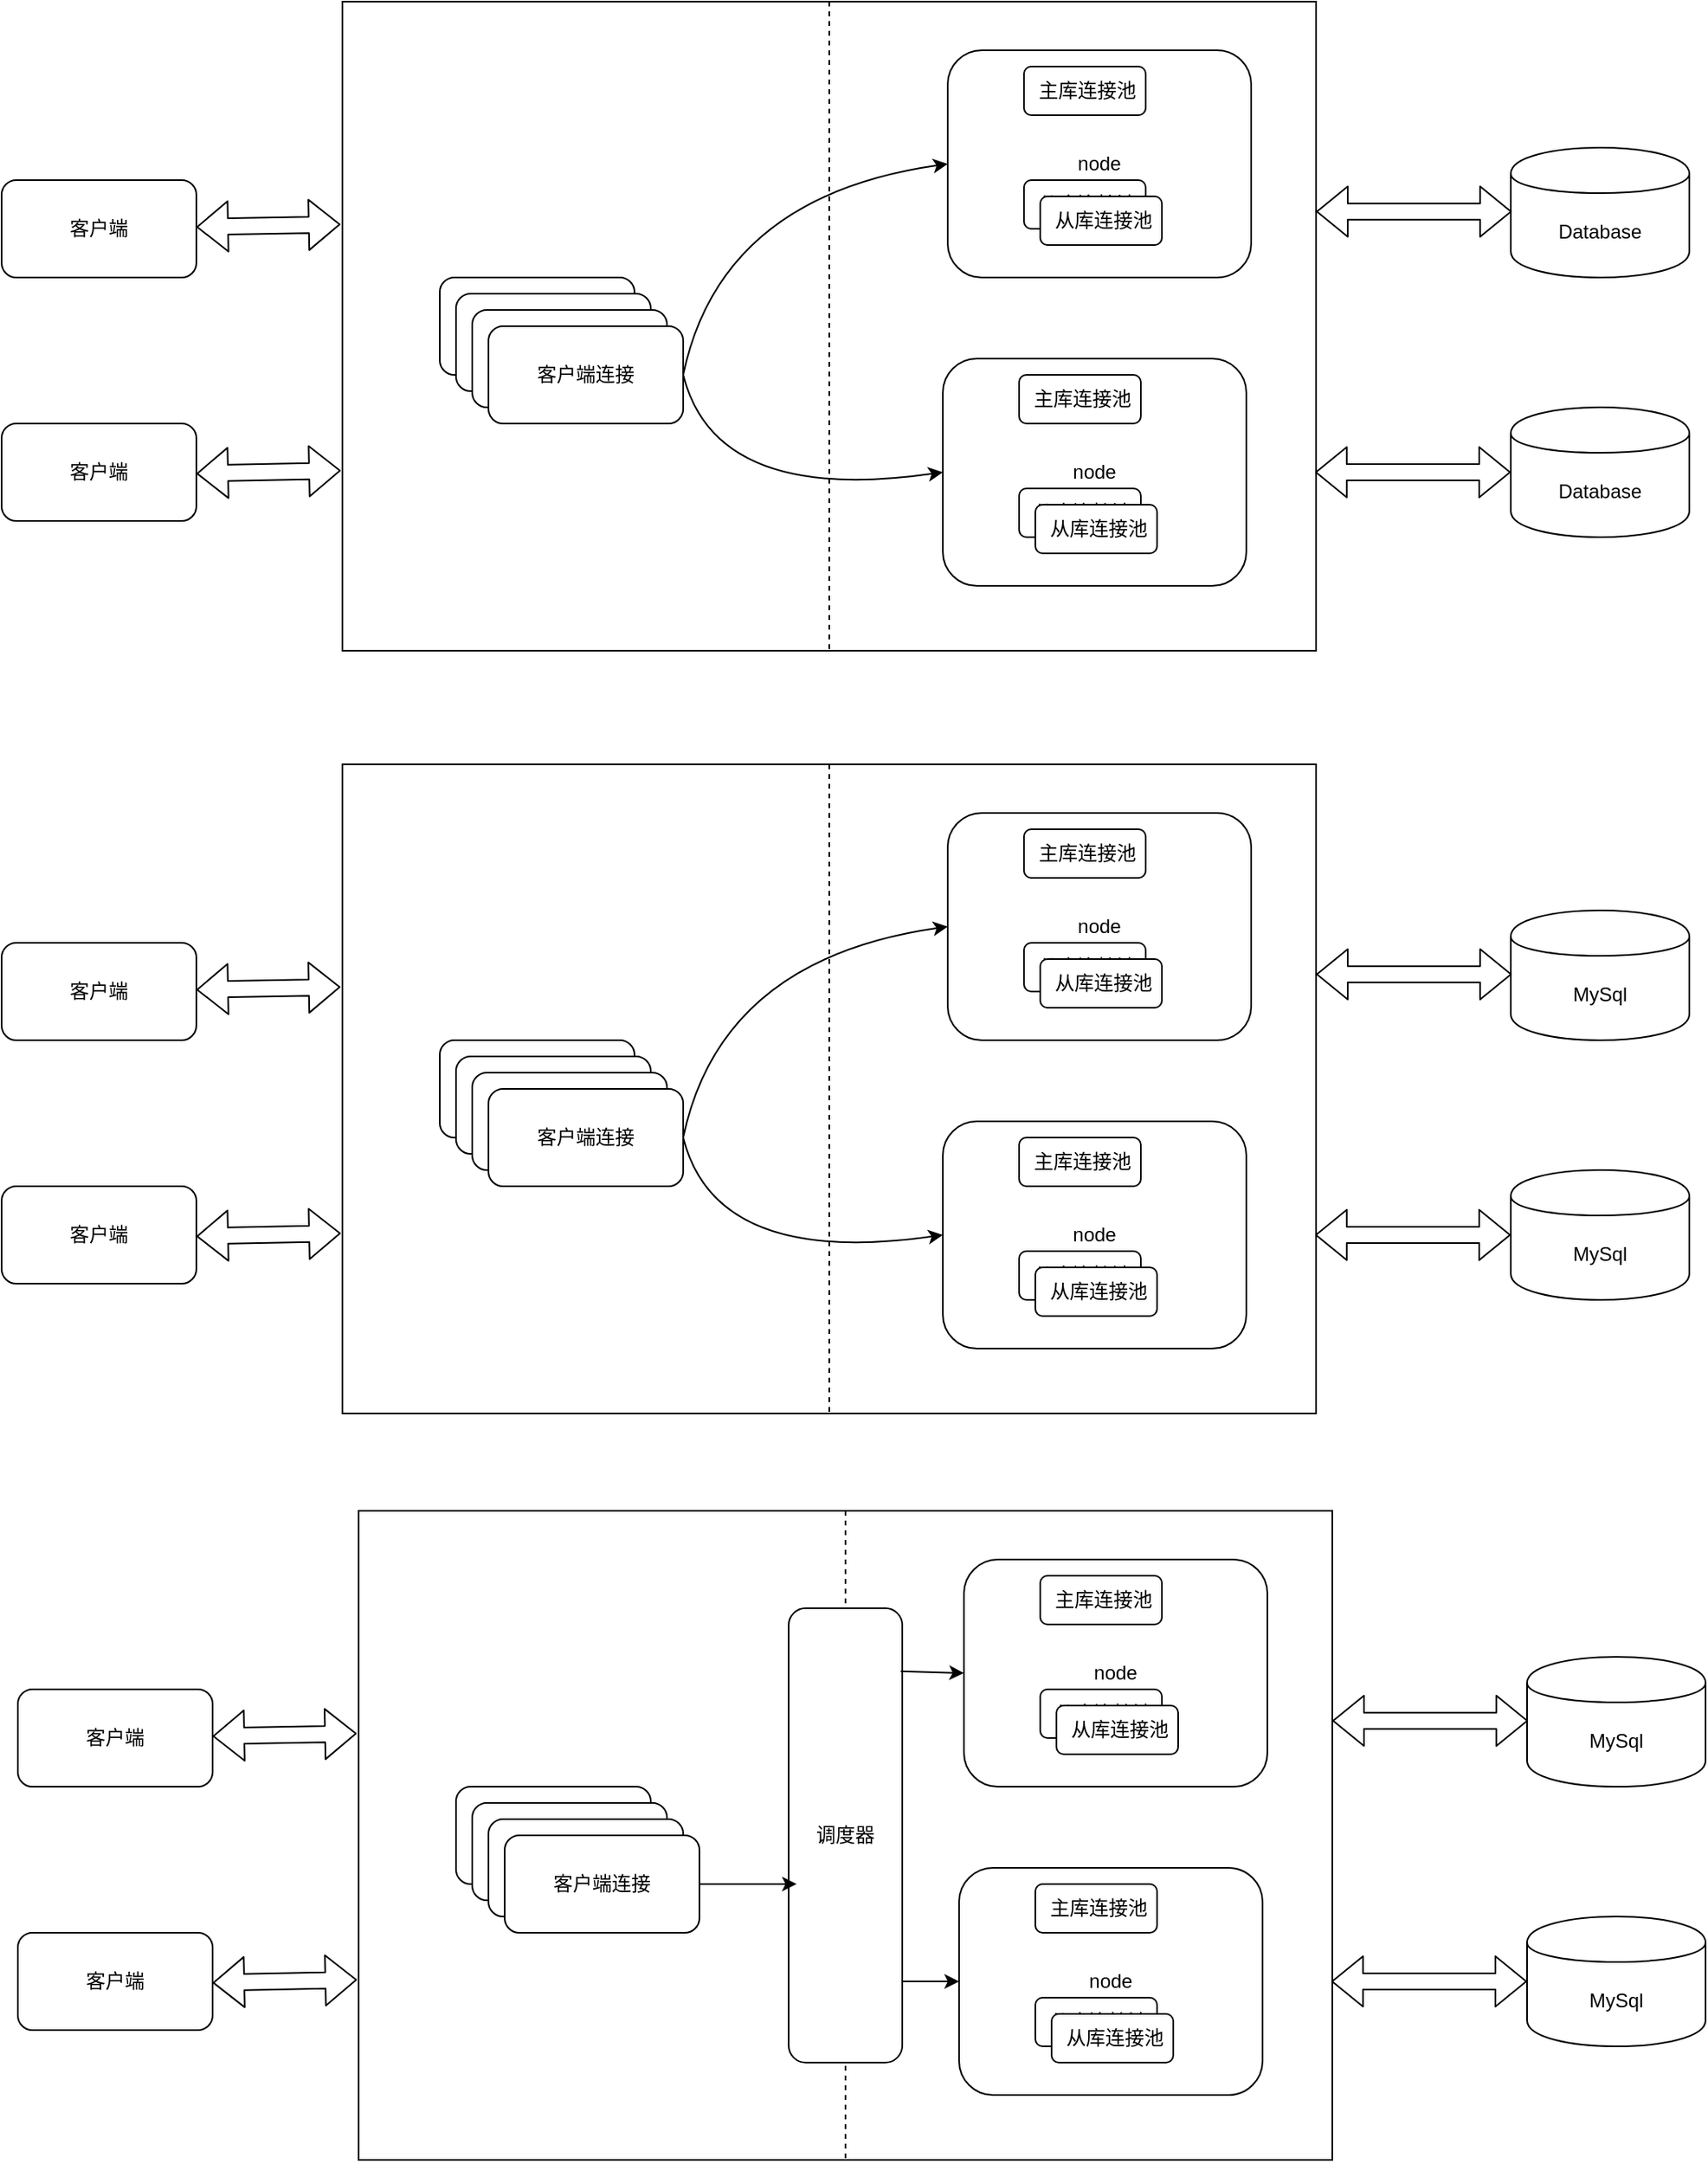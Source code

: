 <mxfile version="12.6.5" type="github">
  <diagram id="DQ5-OdrN3KlwLKlJDO0O" name="Page-1">
    <mxGraphModel dx="2034" dy="618" grid="1" gridSize="10" guides="1" tooltips="1" connect="1" arrows="1" fold="1" page="1" pageScale="1" pageWidth="827" pageHeight="1169" math="0" shadow="0">
      <root>
        <mxCell id="0"/>
        <mxCell id="1" parent="0"/>
        <mxCell id="GSYN4I2Z11RoLfkmnIbL-2" value="" style="rounded=0;whiteSpace=wrap;html=1;" parent="1" vertex="1">
          <mxGeometry x="-300" y="70" width="600" height="400" as="geometry"/>
        </mxCell>
        <mxCell id="GSYN4I2Z11RoLfkmnIbL-15" value="" style="group" parent="1" vertex="1" connectable="0">
          <mxGeometry x="73" y="100" width="187" height="140" as="geometry"/>
        </mxCell>
        <mxCell id="GSYN4I2Z11RoLfkmnIbL-14" value="node" style="rounded=1;whiteSpace=wrap;html=1;" parent="GSYN4I2Z11RoLfkmnIbL-15" vertex="1">
          <mxGeometry width="187" height="140" as="geometry"/>
        </mxCell>
        <mxCell id="GSYN4I2Z11RoLfkmnIbL-11" value="&amp;nbsp;主库连接池" style="rounded=1;whiteSpace=wrap;html=1;" parent="GSYN4I2Z11RoLfkmnIbL-15" vertex="1">
          <mxGeometry x="47" y="10" width="75" height="30" as="geometry"/>
        </mxCell>
        <mxCell id="GSYN4I2Z11RoLfkmnIbL-12" value="&amp;nbsp;从库连接池" style="rounded=1;whiteSpace=wrap;html=1;" parent="GSYN4I2Z11RoLfkmnIbL-15" vertex="1">
          <mxGeometry x="47" y="80" width="75" height="30" as="geometry"/>
        </mxCell>
        <mxCell id="GSYN4I2Z11RoLfkmnIbL-13" value="&amp;nbsp;从库连接池" style="rounded=1;whiteSpace=wrap;html=1;" parent="GSYN4I2Z11RoLfkmnIbL-15" vertex="1">
          <mxGeometry x="57" y="90" width="75" height="30" as="geometry"/>
        </mxCell>
        <mxCell id="GSYN4I2Z11RoLfkmnIbL-16" value="" style="group" parent="1" vertex="1" connectable="0">
          <mxGeometry x="70" y="290" width="187" height="140" as="geometry"/>
        </mxCell>
        <mxCell id="GSYN4I2Z11RoLfkmnIbL-17" value="node" style="rounded=1;whiteSpace=wrap;html=1;" parent="GSYN4I2Z11RoLfkmnIbL-16" vertex="1">
          <mxGeometry width="187" height="140" as="geometry"/>
        </mxCell>
        <mxCell id="GSYN4I2Z11RoLfkmnIbL-18" value="&amp;nbsp;主库连接池" style="rounded=1;whiteSpace=wrap;html=1;" parent="GSYN4I2Z11RoLfkmnIbL-16" vertex="1">
          <mxGeometry x="47" y="10" width="75" height="30" as="geometry"/>
        </mxCell>
        <mxCell id="GSYN4I2Z11RoLfkmnIbL-19" value="&amp;nbsp;从库连接池" style="rounded=1;whiteSpace=wrap;html=1;" parent="GSYN4I2Z11RoLfkmnIbL-16" vertex="1">
          <mxGeometry x="47" y="80" width="75" height="30" as="geometry"/>
        </mxCell>
        <mxCell id="GSYN4I2Z11RoLfkmnIbL-20" value="&amp;nbsp;从库连接池" style="rounded=1;whiteSpace=wrap;html=1;" parent="GSYN4I2Z11RoLfkmnIbL-16" vertex="1">
          <mxGeometry x="57" y="90" width="75" height="30" as="geometry"/>
        </mxCell>
        <mxCell id="GSYN4I2Z11RoLfkmnIbL-21" value="" style="group" parent="1" vertex="1" connectable="0">
          <mxGeometry x="-240" y="240" width="150" height="90" as="geometry"/>
        </mxCell>
        <mxCell id="GSYN4I2Z11RoLfkmnIbL-6" value="客户端连接" style="rounded=1;whiteSpace=wrap;html=1;" parent="GSYN4I2Z11RoLfkmnIbL-21" vertex="1">
          <mxGeometry width="120" height="60" as="geometry"/>
        </mxCell>
        <mxCell id="GSYN4I2Z11RoLfkmnIbL-7" value="客户端连接" style="rounded=1;whiteSpace=wrap;html=1;" parent="GSYN4I2Z11RoLfkmnIbL-21" vertex="1">
          <mxGeometry x="10" y="10" width="120" height="60" as="geometry"/>
        </mxCell>
        <mxCell id="GSYN4I2Z11RoLfkmnIbL-8" value="客户端连接" style="rounded=1;whiteSpace=wrap;html=1;" parent="GSYN4I2Z11RoLfkmnIbL-21" vertex="1">
          <mxGeometry x="20" y="20" width="120" height="60" as="geometry"/>
        </mxCell>
        <mxCell id="GSYN4I2Z11RoLfkmnIbL-9" value="客户端连接" style="rounded=1;whiteSpace=wrap;html=1;" parent="GSYN4I2Z11RoLfkmnIbL-21" vertex="1">
          <mxGeometry x="30" y="30" width="120" height="60" as="geometry"/>
        </mxCell>
        <mxCell id="GSYN4I2Z11RoLfkmnIbL-25" value="客户端" style="rounded=1;whiteSpace=wrap;html=1;" parent="1" vertex="1">
          <mxGeometry x="-510" y="180" width="120" height="60" as="geometry"/>
        </mxCell>
        <mxCell id="GSYN4I2Z11RoLfkmnIbL-26" value="客户端" style="rounded=1;whiteSpace=wrap;html=1;" parent="1" vertex="1">
          <mxGeometry x="-510" y="330" width="120" height="60" as="geometry"/>
        </mxCell>
        <mxCell id="GSYN4I2Z11RoLfkmnIbL-27" value="" style="shape=flexArrow;endArrow=classic;startArrow=classic;html=1;entryX=-0.002;entryY=0.343;entryDx=0;entryDy=0;entryPerimeter=0;" parent="1" source="GSYN4I2Z11RoLfkmnIbL-25" target="GSYN4I2Z11RoLfkmnIbL-2" edge="1">
          <mxGeometry width="50" height="50" relative="1" as="geometry">
            <mxPoint x="-390" y="260" as="sourcePoint"/>
            <mxPoint x="-319.289" y="210" as="targetPoint"/>
          </mxGeometry>
        </mxCell>
        <mxCell id="GSYN4I2Z11RoLfkmnIbL-28" value="" style="shape=flexArrow;endArrow=classic;startArrow=classic;html=1;" parent="1" edge="1">
          <mxGeometry width="50" height="50" relative="1" as="geometry">
            <mxPoint x="-390" y="360.831" as="sourcePoint"/>
            <mxPoint x="-301" y="359" as="targetPoint"/>
          </mxGeometry>
        </mxCell>
        <mxCell id="GSYN4I2Z11RoLfkmnIbL-33" value="" style="shape=flexArrow;endArrow=classic;startArrow=classic;html=1;entryX=0.999;entryY=0.725;entryDx=0;entryDy=0;entryPerimeter=0;" parent="1" target="GSYN4I2Z11RoLfkmnIbL-2" edge="1">
          <mxGeometry width="50" height="50" relative="1" as="geometry">
            <mxPoint x="420" y="360" as="sourcePoint"/>
            <mxPoint x="349.289" y="360" as="targetPoint"/>
          </mxGeometry>
        </mxCell>
        <mxCell id="GSYN4I2Z11RoLfkmnIbL-41" value="" style="endArrow=none;dashed=1;html=1;exitX=0.5;exitY=0;exitDx=0;exitDy=0;entryX=0.5;entryY=1;entryDx=0;entryDy=0;" parent="1" source="GSYN4I2Z11RoLfkmnIbL-2" target="GSYN4I2Z11RoLfkmnIbL-2" edge="1">
          <mxGeometry width="50" height="50" relative="1" as="geometry">
            <mxPoint x="-30" y="-10" as="sourcePoint"/>
            <mxPoint x="-30" y="470" as="targetPoint"/>
          </mxGeometry>
        </mxCell>
        <mxCell id="GSYN4I2Z11RoLfkmnIbL-43" value="" style="curved=1;endArrow=classic;html=1;entryX=0;entryY=0.5;entryDx=0;entryDy=0;" parent="1" target="GSYN4I2Z11RoLfkmnIbL-17" edge="1">
          <mxGeometry width="50" height="50" relative="1" as="geometry">
            <mxPoint x="-90" y="300" as="sourcePoint"/>
            <mxPoint x="-460" y="490" as="targetPoint"/>
            <Array as="points">
              <mxPoint x="-70" y="380"/>
            </Array>
          </mxGeometry>
        </mxCell>
        <mxCell id="GSYN4I2Z11RoLfkmnIbL-44" value="" style="curved=1;endArrow=classic;html=1;entryX=0;entryY=0.5;entryDx=0;entryDy=0;exitX=1;exitY=0.5;exitDx=0;exitDy=0;" parent="1" source="GSYN4I2Z11RoLfkmnIbL-9" edge="1">
          <mxGeometry width="50" height="50" relative="1" as="geometry">
            <mxPoint x="-87" y="110" as="sourcePoint"/>
            <mxPoint x="73" y="170" as="targetPoint"/>
            <Array as="points">
              <mxPoint x="-67" y="190"/>
            </Array>
          </mxGeometry>
        </mxCell>
        <mxCell id="GSYN4I2Z11RoLfkmnIbL-53" value="Database" style="shape=cylinder;whiteSpace=wrap;html=1;boundedLbl=1;backgroundOutline=1;" parent="1" vertex="1">
          <mxGeometry x="420" y="320" width="110" height="80" as="geometry"/>
        </mxCell>
        <mxCell id="GSYN4I2Z11RoLfkmnIbL-54" value="Database" style="shape=cylinder;whiteSpace=wrap;html=1;boundedLbl=1;backgroundOutline=1;" parent="1" vertex="1">
          <mxGeometry x="420" y="160" width="110" height="80" as="geometry"/>
        </mxCell>
        <mxCell id="GSYN4I2Z11RoLfkmnIbL-55" value="" style="shape=flexArrow;endArrow=classic;startArrow=classic;html=1;entryX=0.999;entryY=0.725;entryDx=0;entryDy=0;entryPerimeter=0;" parent="1" edge="1">
          <mxGeometry width="50" height="50" relative="1" as="geometry">
            <mxPoint x="420.6" y="199.41" as="sourcePoint"/>
            <mxPoint x="300.0" y="199.41" as="targetPoint"/>
          </mxGeometry>
        </mxCell>
        <mxCell id="GSYN4I2Z11RoLfkmnIbL-56" value="" style="rounded=0;whiteSpace=wrap;html=1;" parent="1" vertex="1">
          <mxGeometry x="-300" y="540" width="600" height="400" as="geometry"/>
        </mxCell>
        <mxCell id="GSYN4I2Z11RoLfkmnIbL-57" value="" style="group" parent="1" vertex="1" connectable="0">
          <mxGeometry x="73" y="570" width="187" height="140" as="geometry"/>
        </mxCell>
        <mxCell id="GSYN4I2Z11RoLfkmnIbL-58" value="node" style="rounded=1;whiteSpace=wrap;html=1;" parent="GSYN4I2Z11RoLfkmnIbL-57" vertex="1">
          <mxGeometry width="187" height="140" as="geometry"/>
        </mxCell>
        <mxCell id="GSYN4I2Z11RoLfkmnIbL-59" value="&amp;nbsp;主库连接池" style="rounded=1;whiteSpace=wrap;html=1;" parent="GSYN4I2Z11RoLfkmnIbL-57" vertex="1">
          <mxGeometry x="47" y="10" width="75" height="30" as="geometry"/>
        </mxCell>
        <mxCell id="GSYN4I2Z11RoLfkmnIbL-60" value="&amp;nbsp;从库连接池" style="rounded=1;whiteSpace=wrap;html=1;" parent="GSYN4I2Z11RoLfkmnIbL-57" vertex="1">
          <mxGeometry x="47" y="80" width="75" height="30" as="geometry"/>
        </mxCell>
        <mxCell id="GSYN4I2Z11RoLfkmnIbL-61" value="&amp;nbsp;从库连接池" style="rounded=1;whiteSpace=wrap;html=1;" parent="GSYN4I2Z11RoLfkmnIbL-57" vertex="1">
          <mxGeometry x="57" y="90" width="75" height="30" as="geometry"/>
        </mxCell>
        <mxCell id="GSYN4I2Z11RoLfkmnIbL-62" value="" style="group" parent="1" vertex="1" connectable="0">
          <mxGeometry x="70" y="760" width="187" height="140" as="geometry"/>
        </mxCell>
        <mxCell id="GSYN4I2Z11RoLfkmnIbL-63" value="node" style="rounded=1;whiteSpace=wrap;html=1;" parent="GSYN4I2Z11RoLfkmnIbL-62" vertex="1">
          <mxGeometry width="187" height="140" as="geometry"/>
        </mxCell>
        <mxCell id="GSYN4I2Z11RoLfkmnIbL-64" value="&amp;nbsp;主库连接池" style="rounded=1;whiteSpace=wrap;html=1;" parent="GSYN4I2Z11RoLfkmnIbL-62" vertex="1">
          <mxGeometry x="47" y="10" width="75" height="30" as="geometry"/>
        </mxCell>
        <mxCell id="GSYN4I2Z11RoLfkmnIbL-65" value="&amp;nbsp;从库连接池" style="rounded=1;whiteSpace=wrap;html=1;" parent="GSYN4I2Z11RoLfkmnIbL-62" vertex="1">
          <mxGeometry x="47" y="80" width="75" height="30" as="geometry"/>
        </mxCell>
        <mxCell id="GSYN4I2Z11RoLfkmnIbL-66" value="&amp;nbsp;从库连接池" style="rounded=1;whiteSpace=wrap;html=1;" parent="GSYN4I2Z11RoLfkmnIbL-62" vertex="1">
          <mxGeometry x="57" y="90" width="75" height="30" as="geometry"/>
        </mxCell>
        <mxCell id="GSYN4I2Z11RoLfkmnIbL-67" value="" style="group" parent="1" vertex="1" connectable="0">
          <mxGeometry x="-240" y="710" width="150" height="90" as="geometry"/>
        </mxCell>
        <mxCell id="GSYN4I2Z11RoLfkmnIbL-68" value="客户端连接" style="rounded=1;whiteSpace=wrap;html=1;" parent="GSYN4I2Z11RoLfkmnIbL-67" vertex="1">
          <mxGeometry width="120" height="60" as="geometry"/>
        </mxCell>
        <mxCell id="GSYN4I2Z11RoLfkmnIbL-69" value="客户端连接" style="rounded=1;whiteSpace=wrap;html=1;" parent="GSYN4I2Z11RoLfkmnIbL-67" vertex="1">
          <mxGeometry x="10" y="10" width="120" height="60" as="geometry"/>
        </mxCell>
        <mxCell id="GSYN4I2Z11RoLfkmnIbL-70" value="客户端连接" style="rounded=1;whiteSpace=wrap;html=1;" parent="GSYN4I2Z11RoLfkmnIbL-67" vertex="1">
          <mxGeometry x="20" y="20" width="120" height="60" as="geometry"/>
        </mxCell>
        <mxCell id="GSYN4I2Z11RoLfkmnIbL-71" value="客户端连接" style="rounded=1;whiteSpace=wrap;html=1;" parent="GSYN4I2Z11RoLfkmnIbL-67" vertex="1">
          <mxGeometry x="30" y="30" width="120" height="60" as="geometry"/>
        </mxCell>
        <mxCell id="GSYN4I2Z11RoLfkmnIbL-72" value="客户端" style="rounded=1;whiteSpace=wrap;html=1;" parent="1" vertex="1">
          <mxGeometry x="-510" y="650" width="120" height="60" as="geometry"/>
        </mxCell>
        <mxCell id="GSYN4I2Z11RoLfkmnIbL-73" value="客户端" style="rounded=1;whiteSpace=wrap;html=1;" parent="1" vertex="1">
          <mxGeometry x="-510" y="800" width="120" height="60" as="geometry"/>
        </mxCell>
        <mxCell id="GSYN4I2Z11RoLfkmnIbL-74" value="" style="shape=flexArrow;endArrow=classic;startArrow=classic;html=1;entryX=-0.002;entryY=0.343;entryDx=0;entryDy=0;entryPerimeter=0;" parent="1" source="GSYN4I2Z11RoLfkmnIbL-72" target="GSYN4I2Z11RoLfkmnIbL-56" edge="1">
          <mxGeometry width="50" height="50" relative="1" as="geometry">
            <mxPoint x="-390" y="730" as="sourcePoint"/>
            <mxPoint x="-319.289" y="680" as="targetPoint"/>
          </mxGeometry>
        </mxCell>
        <mxCell id="GSYN4I2Z11RoLfkmnIbL-75" value="" style="shape=flexArrow;endArrow=classic;startArrow=classic;html=1;" parent="1" edge="1">
          <mxGeometry width="50" height="50" relative="1" as="geometry">
            <mxPoint x="-390.0" y="830.831" as="sourcePoint"/>
            <mxPoint x="-301" y="829" as="targetPoint"/>
          </mxGeometry>
        </mxCell>
        <mxCell id="GSYN4I2Z11RoLfkmnIbL-76" value="" style="shape=flexArrow;endArrow=classic;startArrow=classic;html=1;entryX=0.999;entryY=0.725;entryDx=0;entryDy=0;entryPerimeter=0;" parent="1" target="GSYN4I2Z11RoLfkmnIbL-56" edge="1">
          <mxGeometry width="50" height="50" relative="1" as="geometry">
            <mxPoint x="420" y="830" as="sourcePoint"/>
            <mxPoint x="349.289" y="830" as="targetPoint"/>
          </mxGeometry>
        </mxCell>
        <mxCell id="GSYN4I2Z11RoLfkmnIbL-77" value="" style="endArrow=none;dashed=1;html=1;exitX=0.5;exitY=0;exitDx=0;exitDy=0;entryX=0.5;entryY=1;entryDx=0;entryDy=0;" parent="1" source="GSYN4I2Z11RoLfkmnIbL-56" target="GSYN4I2Z11RoLfkmnIbL-56" edge="1">
          <mxGeometry width="50" height="50" relative="1" as="geometry">
            <mxPoint x="-30" y="460" as="sourcePoint"/>
            <mxPoint x="-30" y="940" as="targetPoint"/>
          </mxGeometry>
        </mxCell>
        <mxCell id="GSYN4I2Z11RoLfkmnIbL-78" value="" style="curved=1;endArrow=classic;html=1;entryX=0;entryY=0.5;entryDx=0;entryDy=0;" parent="1" target="GSYN4I2Z11RoLfkmnIbL-63" edge="1">
          <mxGeometry width="50" height="50" relative="1" as="geometry">
            <mxPoint x="-90" y="770" as="sourcePoint"/>
            <mxPoint x="-460" y="960" as="targetPoint"/>
            <Array as="points">
              <mxPoint x="-70" y="850"/>
            </Array>
          </mxGeometry>
        </mxCell>
        <mxCell id="GSYN4I2Z11RoLfkmnIbL-79" value="" style="curved=1;endArrow=classic;html=1;entryX=0;entryY=0.5;entryDx=0;entryDy=0;exitX=1;exitY=0.5;exitDx=0;exitDy=0;" parent="1" source="GSYN4I2Z11RoLfkmnIbL-71" edge="1">
          <mxGeometry width="50" height="50" relative="1" as="geometry">
            <mxPoint x="-87" y="580" as="sourcePoint"/>
            <mxPoint x="73" y="640" as="targetPoint"/>
            <Array as="points">
              <mxPoint x="-67" y="660"/>
            </Array>
          </mxGeometry>
        </mxCell>
        <mxCell id="GSYN4I2Z11RoLfkmnIbL-80" value="MySql" style="shape=cylinder;whiteSpace=wrap;html=1;boundedLbl=1;backgroundOutline=1;" parent="1" vertex="1">
          <mxGeometry x="420" y="790" width="110" height="80" as="geometry"/>
        </mxCell>
        <mxCell id="GSYN4I2Z11RoLfkmnIbL-81" value="MySql" style="shape=cylinder;whiteSpace=wrap;html=1;boundedLbl=1;backgroundOutline=1;" parent="1" vertex="1">
          <mxGeometry x="420" y="630" width="110" height="80" as="geometry"/>
        </mxCell>
        <mxCell id="GSYN4I2Z11RoLfkmnIbL-82" value="" style="shape=flexArrow;endArrow=classic;startArrow=classic;html=1;entryX=0.999;entryY=0.725;entryDx=0;entryDy=0;entryPerimeter=0;" parent="1" edge="1">
          <mxGeometry width="50" height="50" relative="1" as="geometry">
            <mxPoint x="420.6" y="669.41" as="sourcePoint"/>
            <mxPoint x="300" y="669.41" as="targetPoint"/>
          </mxGeometry>
        </mxCell>
        <mxCell id="FYhfgqit3NOUzNeGX5rB-2" value="" style="rounded=0;whiteSpace=wrap;html=1;" vertex="1" parent="1">
          <mxGeometry x="-290" y="1000" width="600" height="400" as="geometry"/>
        </mxCell>
        <mxCell id="FYhfgqit3NOUzNeGX5rB-3" value="" style="group" vertex="1" connectable="0" parent="1">
          <mxGeometry x="83" y="1030" width="187" height="140" as="geometry"/>
        </mxCell>
        <mxCell id="FYhfgqit3NOUzNeGX5rB-4" value="node" style="rounded=1;whiteSpace=wrap;html=1;" vertex="1" parent="FYhfgqit3NOUzNeGX5rB-3">
          <mxGeometry width="187" height="140" as="geometry"/>
        </mxCell>
        <mxCell id="FYhfgqit3NOUzNeGX5rB-5" value="&amp;nbsp;主库连接池" style="rounded=1;whiteSpace=wrap;html=1;" vertex="1" parent="FYhfgqit3NOUzNeGX5rB-3">
          <mxGeometry x="47" y="10" width="75" height="30" as="geometry"/>
        </mxCell>
        <mxCell id="FYhfgqit3NOUzNeGX5rB-6" value="&amp;nbsp;从库连接池" style="rounded=1;whiteSpace=wrap;html=1;" vertex="1" parent="FYhfgqit3NOUzNeGX5rB-3">
          <mxGeometry x="47" y="80" width="75" height="30" as="geometry"/>
        </mxCell>
        <mxCell id="FYhfgqit3NOUzNeGX5rB-7" value="&amp;nbsp;从库连接池" style="rounded=1;whiteSpace=wrap;html=1;" vertex="1" parent="FYhfgqit3NOUzNeGX5rB-3">
          <mxGeometry x="57" y="90" width="75" height="30" as="geometry"/>
        </mxCell>
        <mxCell id="FYhfgqit3NOUzNeGX5rB-8" value="" style="group" vertex="1" connectable="0" parent="1">
          <mxGeometry x="80" y="1220" width="187" height="140" as="geometry"/>
        </mxCell>
        <mxCell id="FYhfgqit3NOUzNeGX5rB-9" value="node" style="rounded=1;whiteSpace=wrap;html=1;" vertex="1" parent="FYhfgqit3NOUzNeGX5rB-8">
          <mxGeometry width="187" height="140" as="geometry"/>
        </mxCell>
        <mxCell id="FYhfgqit3NOUzNeGX5rB-10" value="&amp;nbsp;主库连接池" style="rounded=1;whiteSpace=wrap;html=1;" vertex="1" parent="FYhfgqit3NOUzNeGX5rB-8">
          <mxGeometry x="47" y="10" width="75" height="30" as="geometry"/>
        </mxCell>
        <mxCell id="FYhfgqit3NOUzNeGX5rB-11" value="&amp;nbsp;从库连接池" style="rounded=1;whiteSpace=wrap;html=1;" vertex="1" parent="FYhfgqit3NOUzNeGX5rB-8">
          <mxGeometry x="47" y="80" width="75" height="30" as="geometry"/>
        </mxCell>
        <mxCell id="FYhfgqit3NOUzNeGX5rB-12" value="&amp;nbsp;从库连接池" style="rounded=1;whiteSpace=wrap;html=1;" vertex="1" parent="FYhfgqit3NOUzNeGX5rB-8">
          <mxGeometry x="57" y="90" width="75" height="30" as="geometry"/>
        </mxCell>
        <mxCell id="FYhfgqit3NOUzNeGX5rB-13" value="" style="group" vertex="1" connectable="0" parent="1">
          <mxGeometry x="-230" y="1170" width="150" height="90" as="geometry"/>
        </mxCell>
        <mxCell id="FYhfgqit3NOUzNeGX5rB-14" value="客户端连接" style="rounded=1;whiteSpace=wrap;html=1;" vertex="1" parent="FYhfgqit3NOUzNeGX5rB-13">
          <mxGeometry width="120" height="60" as="geometry"/>
        </mxCell>
        <mxCell id="FYhfgqit3NOUzNeGX5rB-15" value="客户端连接" style="rounded=1;whiteSpace=wrap;html=1;" vertex="1" parent="FYhfgqit3NOUzNeGX5rB-13">
          <mxGeometry x="10" y="10" width="120" height="60" as="geometry"/>
        </mxCell>
        <mxCell id="FYhfgqit3NOUzNeGX5rB-16" value="客户端连接" style="rounded=1;whiteSpace=wrap;html=1;" vertex="1" parent="FYhfgqit3NOUzNeGX5rB-13">
          <mxGeometry x="20" y="20" width="120" height="60" as="geometry"/>
        </mxCell>
        <mxCell id="FYhfgqit3NOUzNeGX5rB-17" value="客户端连接" style="rounded=1;whiteSpace=wrap;html=1;" vertex="1" parent="FYhfgqit3NOUzNeGX5rB-13">
          <mxGeometry x="30" y="30" width="120" height="60" as="geometry"/>
        </mxCell>
        <mxCell id="FYhfgqit3NOUzNeGX5rB-18" value="客户端" style="rounded=1;whiteSpace=wrap;html=1;" vertex="1" parent="1">
          <mxGeometry x="-500" y="1110" width="120" height="60" as="geometry"/>
        </mxCell>
        <mxCell id="FYhfgqit3NOUzNeGX5rB-19" value="客户端" style="rounded=1;whiteSpace=wrap;html=1;" vertex="1" parent="1">
          <mxGeometry x="-500" y="1260" width="120" height="60" as="geometry"/>
        </mxCell>
        <mxCell id="FYhfgqit3NOUzNeGX5rB-20" value="" style="shape=flexArrow;endArrow=classic;startArrow=classic;html=1;entryX=-0.002;entryY=0.343;entryDx=0;entryDy=0;entryPerimeter=0;" edge="1" parent="1" source="FYhfgqit3NOUzNeGX5rB-18" target="FYhfgqit3NOUzNeGX5rB-2">
          <mxGeometry width="50" height="50" relative="1" as="geometry">
            <mxPoint x="-380" y="1190" as="sourcePoint"/>
            <mxPoint x="-309.289" y="1140" as="targetPoint"/>
          </mxGeometry>
        </mxCell>
        <mxCell id="FYhfgqit3NOUzNeGX5rB-21" value="" style="shape=flexArrow;endArrow=classic;startArrow=classic;html=1;" edge="1" parent="1">
          <mxGeometry width="50" height="50" relative="1" as="geometry">
            <mxPoint x="-380" y="1290.831" as="sourcePoint"/>
            <mxPoint x="-291" y="1289" as="targetPoint"/>
          </mxGeometry>
        </mxCell>
        <mxCell id="FYhfgqit3NOUzNeGX5rB-22" value="" style="shape=flexArrow;endArrow=classic;startArrow=classic;html=1;entryX=0.999;entryY=0.725;entryDx=0;entryDy=0;entryPerimeter=0;" edge="1" parent="1" target="FYhfgqit3NOUzNeGX5rB-2">
          <mxGeometry width="50" height="50" relative="1" as="geometry">
            <mxPoint x="430" y="1290" as="sourcePoint"/>
            <mxPoint x="359.289" y="1290" as="targetPoint"/>
          </mxGeometry>
        </mxCell>
        <mxCell id="FYhfgqit3NOUzNeGX5rB-23" value="" style="endArrow=none;dashed=1;html=1;exitX=0.5;exitY=0;exitDx=0;exitDy=0;entryX=0.5;entryY=1;entryDx=0;entryDy=0;" edge="1" parent="1" source="FYhfgqit3NOUzNeGX5rB-2" target="FYhfgqit3NOUzNeGX5rB-2">
          <mxGeometry width="50" height="50" relative="1" as="geometry">
            <mxPoint x="-20" y="920" as="sourcePoint"/>
            <mxPoint x="-20" y="1400" as="targetPoint"/>
          </mxGeometry>
        </mxCell>
        <mxCell id="FYhfgqit3NOUzNeGX5rB-26" value="MySql" style="shape=cylinder;whiteSpace=wrap;html=1;boundedLbl=1;backgroundOutline=1;" vertex="1" parent="1">
          <mxGeometry x="430" y="1250" width="110" height="80" as="geometry"/>
        </mxCell>
        <mxCell id="FYhfgqit3NOUzNeGX5rB-27" value="MySql" style="shape=cylinder;whiteSpace=wrap;html=1;boundedLbl=1;backgroundOutline=1;" vertex="1" parent="1">
          <mxGeometry x="430" y="1090" width="110" height="80" as="geometry"/>
        </mxCell>
        <mxCell id="FYhfgqit3NOUzNeGX5rB-28" value="" style="shape=flexArrow;endArrow=classic;startArrow=classic;html=1;entryX=0.999;entryY=0.725;entryDx=0;entryDy=0;entryPerimeter=0;" edge="1" parent="1">
          <mxGeometry width="50" height="50" relative="1" as="geometry">
            <mxPoint x="430.6" y="1129.41" as="sourcePoint"/>
            <mxPoint x="310" y="1129.41" as="targetPoint"/>
          </mxGeometry>
        </mxCell>
        <mxCell id="FYhfgqit3NOUzNeGX5rB-32" style="edgeStyle=orthogonalEdgeStyle;rounded=0;orthogonalLoop=1;jettySize=auto;html=1;exitX=1;exitY=0.75;exitDx=0;exitDy=0;" edge="1" parent="1" source="FYhfgqit3NOUzNeGX5rB-29" target="FYhfgqit3NOUzNeGX5rB-9">
          <mxGeometry relative="1" as="geometry">
            <Array as="points">
              <mxPoint x="45" y="1290"/>
            </Array>
          </mxGeometry>
        </mxCell>
        <mxCell id="FYhfgqit3NOUzNeGX5rB-29" value="调度器" style="rounded=1;whiteSpace=wrap;html=1;" vertex="1" parent="1">
          <mxGeometry x="-25" y="1060" width="70" height="280" as="geometry"/>
        </mxCell>
        <mxCell id="FYhfgqit3NOUzNeGX5rB-31" value="" style="curved=1;endArrow=classic;html=1;entryX=0;entryY=0.5;entryDx=0;entryDy=0;exitX=0.986;exitY=0.139;exitDx=0;exitDy=0;exitPerimeter=0;" edge="1" parent="1" source="FYhfgqit3NOUzNeGX5rB-29" target="FYhfgqit3NOUzNeGX5rB-4">
          <mxGeometry width="50" height="50" relative="1" as="geometry">
            <mxPoint x="45" y="1250" as="sourcePoint"/>
            <mxPoint x="115.711" y="1200" as="targetPoint"/>
          </mxGeometry>
        </mxCell>
        <mxCell id="FYhfgqit3NOUzNeGX5rB-33" style="edgeStyle=orthogonalEdgeStyle;rounded=0;orthogonalLoop=1;jettySize=auto;html=1;entryX=0.071;entryY=0.607;entryDx=0;entryDy=0;entryPerimeter=0;" edge="1" parent="1" source="FYhfgqit3NOUzNeGX5rB-17" target="FYhfgqit3NOUzNeGX5rB-29">
          <mxGeometry relative="1" as="geometry"/>
        </mxCell>
      </root>
    </mxGraphModel>
  </diagram>
</mxfile>
